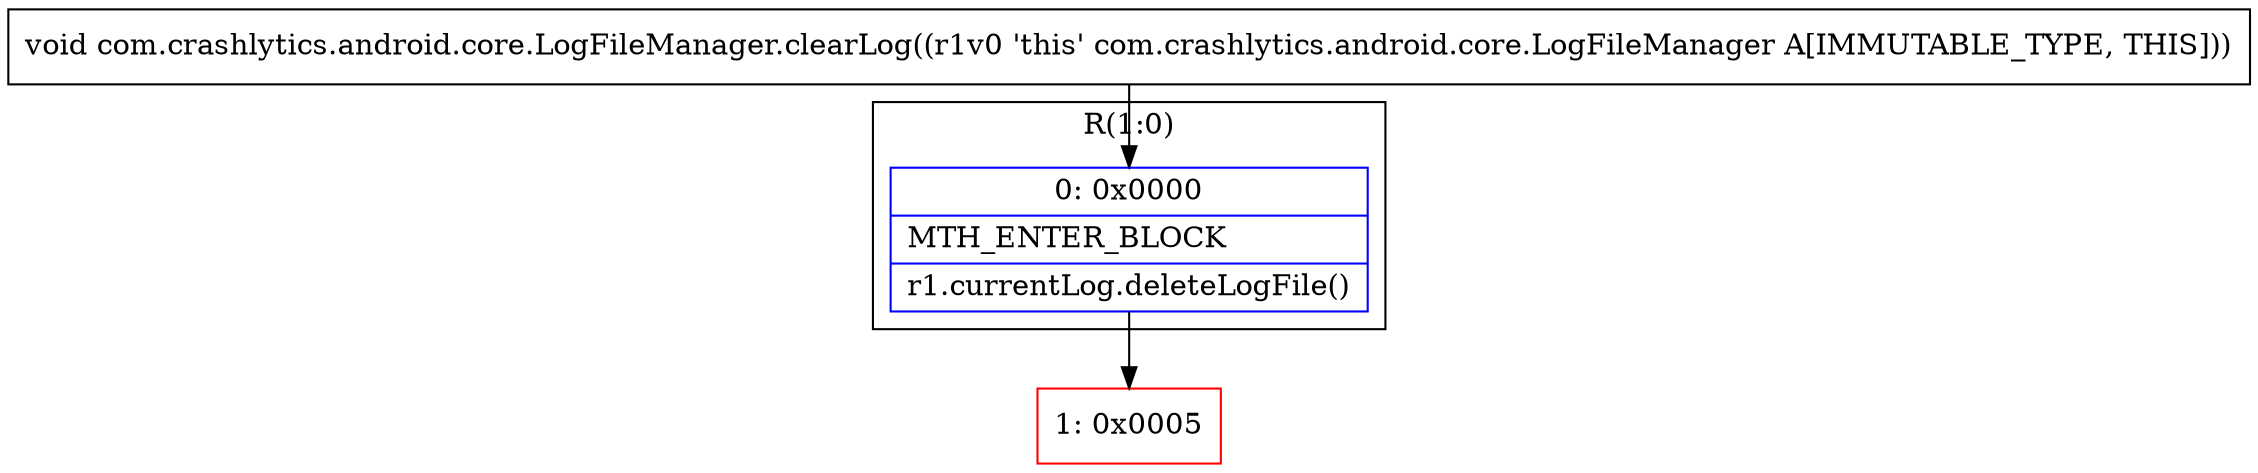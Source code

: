 digraph "CFG forcom.crashlytics.android.core.LogFileManager.clearLog()V" {
subgraph cluster_Region_1718130822 {
label = "R(1:0)";
node [shape=record,color=blue];
Node_0 [shape=record,label="{0\:\ 0x0000|MTH_ENTER_BLOCK\l|r1.currentLog.deleteLogFile()\l}"];
}
Node_1 [shape=record,color=red,label="{1\:\ 0x0005}"];
MethodNode[shape=record,label="{void com.crashlytics.android.core.LogFileManager.clearLog((r1v0 'this' com.crashlytics.android.core.LogFileManager A[IMMUTABLE_TYPE, THIS])) }"];
MethodNode -> Node_0;
Node_0 -> Node_1;
}

